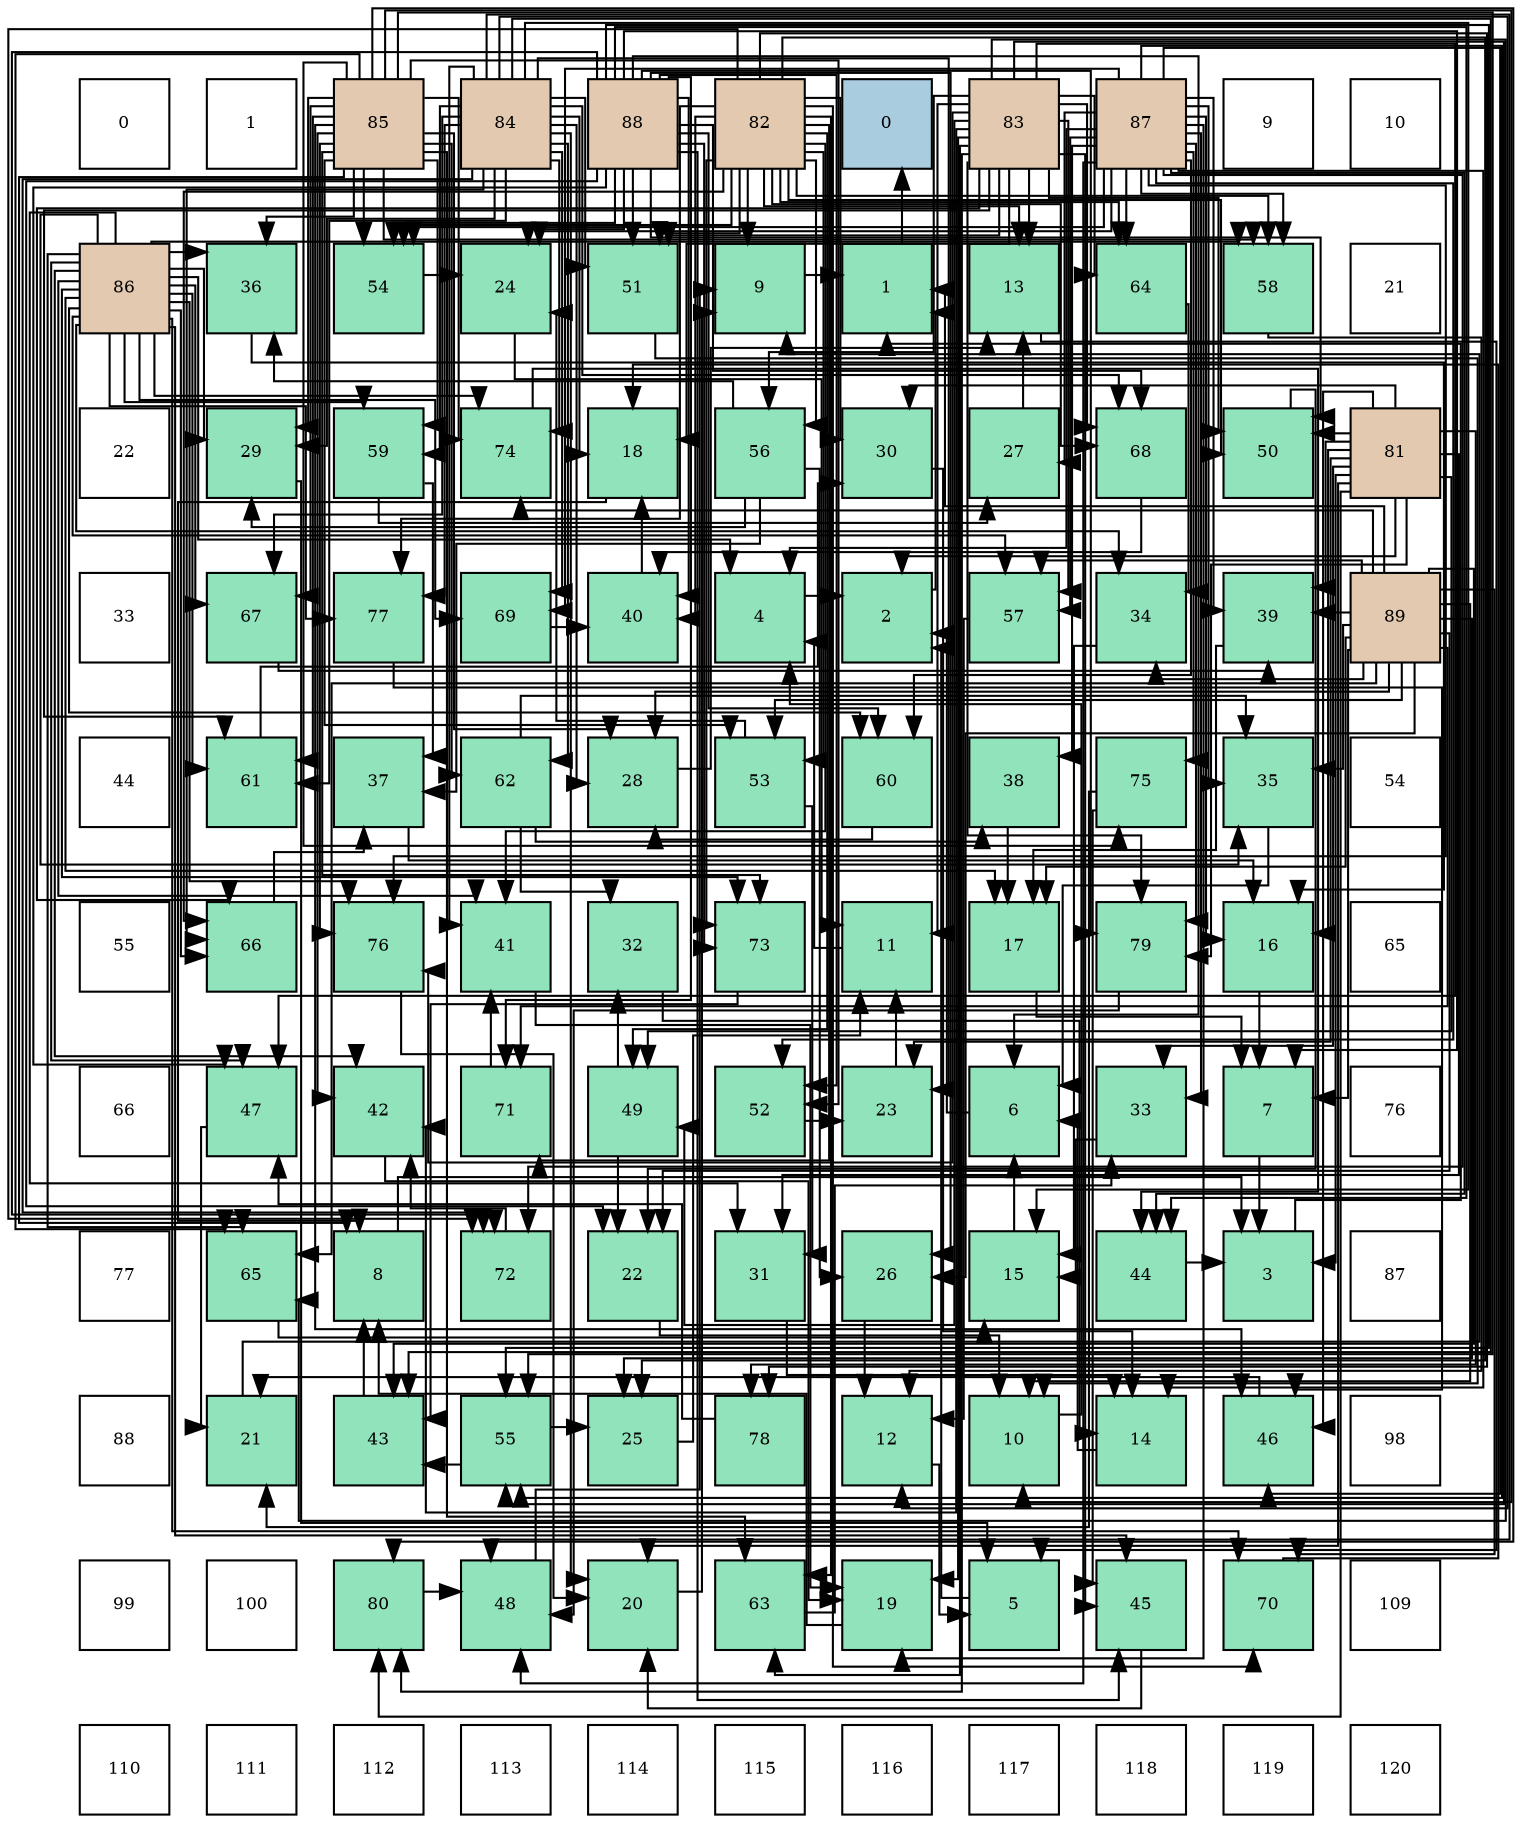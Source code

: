 digraph layout{
 rankdir=TB;
 splines=ortho;
 node [style=filled shape=square fixedsize=true width=0.6];
0[label="0", fontsize=8, fillcolor="#ffffff"];
1[label="1", fontsize=8, fillcolor="#ffffff"];
2[label="85", fontsize=8, fillcolor="#e3c9af"];
3[label="84", fontsize=8, fillcolor="#e3c9af"];
4[label="88", fontsize=8, fillcolor="#e3c9af"];
5[label="82", fontsize=8, fillcolor="#e3c9af"];
6[label="0", fontsize=8, fillcolor="#a9ccde"];
7[label="83", fontsize=8, fillcolor="#e3c9af"];
8[label="87", fontsize=8, fillcolor="#e3c9af"];
9[label="9", fontsize=8, fillcolor="#ffffff"];
10[label="10", fontsize=8, fillcolor="#ffffff"];
11[label="86", fontsize=8, fillcolor="#e3c9af"];
12[label="36", fontsize=8, fillcolor="#91e3bb"];
13[label="54", fontsize=8, fillcolor="#91e3bb"];
14[label="24", fontsize=8, fillcolor="#91e3bb"];
15[label="51", fontsize=8, fillcolor="#91e3bb"];
16[label="9", fontsize=8, fillcolor="#91e3bb"];
17[label="1", fontsize=8, fillcolor="#91e3bb"];
18[label="13", fontsize=8, fillcolor="#91e3bb"];
19[label="64", fontsize=8, fillcolor="#91e3bb"];
20[label="58", fontsize=8, fillcolor="#91e3bb"];
21[label="21", fontsize=8, fillcolor="#ffffff"];
22[label="22", fontsize=8, fillcolor="#ffffff"];
23[label="29", fontsize=8, fillcolor="#91e3bb"];
24[label="59", fontsize=8, fillcolor="#91e3bb"];
25[label="74", fontsize=8, fillcolor="#91e3bb"];
26[label="18", fontsize=8, fillcolor="#91e3bb"];
27[label="56", fontsize=8, fillcolor="#91e3bb"];
28[label="30", fontsize=8, fillcolor="#91e3bb"];
29[label="27", fontsize=8, fillcolor="#91e3bb"];
30[label="68", fontsize=8, fillcolor="#91e3bb"];
31[label="50", fontsize=8, fillcolor="#91e3bb"];
32[label="81", fontsize=8, fillcolor="#e3c9af"];
33[label="33", fontsize=8, fillcolor="#ffffff"];
34[label="67", fontsize=8, fillcolor="#91e3bb"];
35[label="77", fontsize=8, fillcolor="#91e3bb"];
36[label="69", fontsize=8, fillcolor="#91e3bb"];
37[label="40", fontsize=8, fillcolor="#91e3bb"];
38[label="4", fontsize=8, fillcolor="#91e3bb"];
39[label="2", fontsize=8, fillcolor="#91e3bb"];
40[label="57", fontsize=8, fillcolor="#91e3bb"];
41[label="34", fontsize=8, fillcolor="#91e3bb"];
42[label="39", fontsize=8, fillcolor="#91e3bb"];
43[label="89", fontsize=8, fillcolor="#e3c9af"];
44[label="44", fontsize=8, fillcolor="#ffffff"];
45[label="61", fontsize=8, fillcolor="#91e3bb"];
46[label="37", fontsize=8, fillcolor="#91e3bb"];
47[label="62", fontsize=8, fillcolor="#91e3bb"];
48[label="28", fontsize=8, fillcolor="#91e3bb"];
49[label="53", fontsize=8, fillcolor="#91e3bb"];
50[label="60", fontsize=8, fillcolor="#91e3bb"];
51[label="38", fontsize=8, fillcolor="#91e3bb"];
52[label="75", fontsize=8, fillcolor="#91e3bb"];
53[label="35", fontsize=8, fillcolor="#91e3bb"];
54[label="54", fontsize=8, fillcolor="#ffffff"];
55[label="55", fontsize=8, fillcolor="#ffffff"];
56[label="66", fontsize=8, fillcolor="#91e3bb"];
57[label="76", fontsize=8, fillcolor="#91e3bb"];
58[label="41", fontsize=8, fillcolor="#91e3bb"];
59[label="32", fontsize=8, fillcolor="#91e3bb"];
60[label="73", fontsize=8, fillcolor="#91e3bb"];
61[label="11", fontsize=8, fillcolor="#91e3bb"];
62[label="17", fontsize=8, fillcolor="#91e3bb"];
63[label="79", fontsize=8, fillcolor="#91e3bb"];
64[label="16", fontsize=8, fillcolor="#91e3bb"];
65[label="65", fontsize=8, fillcolor="#ffffff"];
66[label="66", fontsize=8, fillcolor="#ffffff"];
67[label="47", fontsize=8, fillcolor="#91e3bb"];
68[label="42", fontsize=8, fillcolor="#91e3bb"];
69[label="71", fontsize=8, fillcolor="#91e3bb"];
70[label="49", fontsize=8, fillcolor="#91e3bb"];
71[label="52", fontsize=8, fillcolor="#91e3bb"];
72[label="23", fontsize=8, fillcolor="#91e3bb"];
73[label="6", fontsize=8, fillcolor="#91e3bb"];
74[label="33", fontsize=8, fillcolor="#91e3bb"];
75[label="7", fontsize=8, fillcolor="#91e3bb"];
76[label="76", fontsize=8, fillcolor="#ffffff"];
77[label="77", fontsize=8, fillcolor="#ffffff"];
78[label="65", fontsize=8, fillcolor="#91e3bb"];
79[label="8", fontsize=8, fillcolor="#91e3bb"];
80[label="72", fontsize=8, fillcolor="#91e3bb"];
81[label="22", fontsize=8, fillcolor="#91e3bb"];
82[label="31", fontsize=8, fillcolor="#91e3bb"];
83[label="26", fontsize=8, fillcolor="#91e3bb"];
84[label="15", fontsize=8, fillcolor="#91e3bb"];
85[label="44", fontsize=8, fillcolor="#91e3bb"];
86[label="3", fontsize=8, fillcolor="#91e3bb"];
87[label="87", fontsize=8, fillcolor="#ffffff"];
88[label="88", fontsize=8, fillcolor="#ffffff"];
89[label="21", fontsize=8, fillcolor="#91e3bb"];
90[label="43", fontsize=8, fillcolor="#91e3bb"];
91[label="55", fontsize=8, fillcolor="#91e3bb"];
92[label="25", fontsize=8, fillcolor="#91e3bb"];
93[label="78", fontsize=8, fillcolor="#91e3bb"];
94[label="12", fontsize=8, fillcolor="#91e3bb"];
95[label="10", fontsize=8, fillcolor="#91e3bb"];
96[label="14", fontsize=8, fillcolor="#91e3bb"];
97[label="46", fontsize=8, fillcolor="#91e3bb"];
98[label="98", fontsize=8, fillcolor="#ffffff"];
99[label="99", fontsize=8, fillcolor="#ffffff"];
100[label="100", fontsize=8, fillcolor="#ffffff"];
101[label="80", fontsize=8, fillcolor="#91e3bb"];
102[label="48", fontsize=8, fillcolor="#91e3bb"];
103[label="20", fontsize=8, fillcolor="#91e3bb"];
104[label="63", fontsize=8, fillcolor="#91e3bb"];
105[label="19", fontsize=8, fillcolor="#91e3bb"];
106[label="5", fontsize=8, fillcolor="#91e3bb"];
107[label="45", fontsize=8, fillcolor="#91e3bb"];
108[label="70", fontsize=8, fillcolor="#91e3bb"];
109[label="109", fontsize=8, fillcolor="#ffffff"];
110[label="110", fontsize=8, fillcolor="#ffffff"];
111[label="111", fontsize=8, fillcolor="#ffffff"];
112[label="112", fontsize=8, fillcolor="#ffffff"];
113[label="113", fontsize=8, fillcolor="#ffffff"];
114[label="114", fontsize=8, fillcolor="#ffffff"];
115[label="115", fontsize=8, fillcolor="#ffffff"];
116[label="116", fontsize=8, fillcolor="#ffffff"];
117[label="117", fontsize=8, fillcolor="#ffffff"];
118[label="118", fontsize=8, fillcolor="#ffffff"];
119[label="119", fontsize=8, fillcolor="#ffffff"];
120[label="120", fontsize=8, fillcolor="#ffffff"];
edge [constraint=false, style=vis];17 -> 6;
39 -> 17;
86 -> 17;
38 -> 39;
106 -> 39;
73 -> 39;
75 -> 86;
79 -> 86;
16 -> 17;
95 -> 38;
61 -> 38;
94 -> 106;
18 -> 106;
96 -> 73;
84 -> 73;
64 -> 75;
62 -> 75;
26 -> 79;
105 -> 79;
103 -> 16;
89 -> 16;
81 -> 95;
72 -> 61;
14 -> 61;
92 -> 61;
83 -> 94;
29 -> 18;
48 -> 18;
23 -> 106;
28 -> 96;
82 -> 96;
59 -> 96;
74 -> 84;
41 -> 84;
53 -> 73;
12 -> 64;
46 -> 64;
51 -> 62;
42 -> 62;
37 -> 26;
58 -> 105;
68 -> 105;
90 -> 79;
85 -> 86;
107 -> 103;
97 -> 89;
67 -> 89;
102 -> 16;
70 -> 81;
70 -> 59;
31 -> 81;
15 -> 95;
71 -> 72;
49 -> 14;
49 -> 82;
13 -> 14;
91 -> 92;
91 -> 90;
27 -> 83;
27 -> 23;
27 -> 12;
27 -> 46;
40 -> 94;
20 -> 94;
24 -> 29;
24 -> 46;
50 -> 48;
45 -> 28;
47 -> 59;
47 -> 53;
47 -> 51;
104 -> 74;
19 -> 41;
78 -> 84;
56 -> 46;
34 -> 42;
30 -> 37;
36 -> 37;
108 -> 26;
69 -> 58;
80 -> 68;
60 -> 90;
25 -> 85;
52 -> 89;
52 -> 107;
57 -> 103;
35 -> 97;
93 -> 67;
63 -> 102;
101 -> 102;
32 -> 39;
32 -> 86;
32 -> 64;
32 -> 103;
32 -> 72;
32 -> 28;
32 -> 82;
32 -> 74;
32 -> 42;
32 -> 97;
32 -> 70;
32 -> 31;
32 -> 93;
32 -> 63;
32 -> 101;
5 -> 16;
5 -> 18;
5 -> 92;
5 -> 28;
5 -> 37;
5 -> 58;
5 -> 70;
5 -> 31;
5 -> 15;
5 -> 49;
5 -> 13;
5 -> 27;
5 -> 20;
5 -> 104;
5 -> 19;
5 -> 56;
5 -> 30;
5 -> 108;
5 -> 69;
5 -> 80;
5 -> 60;
5 -> 35;
5 -> 93;
7 -> 61;
7 -> 18;
7 -> 26;
7 -> 105;
7 -> 68;
7 -> 107;
7 -> 67;
7 -> 70;
7 -> 31;
7 -> 15;
7 -> 91;
7 -> 27;
7 -> 40;
7 -> 45;
7 -> 104;
7 -> 19;
7 -> 78;
7 -> 56;
7 -> 30;
7 -> 57;
7 -> 63;
7 -> 101;
3 -> 94;
3 -> 84;
3 -> 26;
3 -> 103;
3 -> 72;
3 -> 48;
3 -> 23;
3 -> 58;
3 -> 90;
3 -> 102;
3 -> 15;
3 -> 24;
3 -> 45;
3 -> 47;
3 -> 56;
3 -> 34;
3 -> 30;
3 -> 36;
3 -> 80;
3 -> 25;
3 -> 35;
2 -> 79;
2 -> 95;
2 -> 48;
2 -> 23;
2 -> 12;
2 -> 68;
2 -> 97;
2 -> 71;
2 -> 49;
2 -> 13;
2 -> 91;
2 -> 20;
2 -> 24;
2 -> 45;
2 -> 47;
2 -> 104;
2 -> 78;
2 -> 34;
2 -> 60;
2 -> 25;
2 -> 52;
2 -> 57;
2 -> 101;
11 -> 38;
11 -> 62;
11 -> 23;
11 -> 82;
11 -> 41;
11 -> 53;
11 -> 12;
11 -> 58;
11 -> 68;
11 -> 107;
11 -> 67;
11 -> 40;
11 -> 20;
11 -> 24;
11 -> 50;
11 -> 45;
11 -> 78;
11 -> 56;
11 -> 34;
11 -> 36;
11 -> 108;
11 -> 60;
11 -> 25;
11 -> 57;
11 -> 35;
8 -> 38;
8 -> 96;
8 -> 64;
8 -> 105;
8 -> 14;
8 -> 29;
8 -> 74;
8 -> 53;
8 -> 51;
8 -> 42;
8 -> 85;
8 -> 97;
8 -> 102;
8 -> 71;
8 -> 13;
8 -> 91;
8 -> 40;
8 -> 20;
8 -> 50;
8 -> 19;
8 -> 36;
8 -> 80;
8 -> 52;
8 -> 57;
8 -> 63;
4 -> 73;
4 -> 75;
4 -> 81;
4 -> 14;
4 -> 83;
4 -> 37;
4 -> 85;
4 -> 107;
4 -> 67;
4 -> 31;
4 -> 15;
4 -> 71;
4 -> 13;
4 -> 91;
4 -> 50;
4 -> 30;
4 -> 69;
4 -> 80;
4 -> 60;
4 -> 63;
43 -> 17;
43 -> 75;
43 -> 95;
43 -> 62;
43 -> 81;
43 -> 92;
43 -> 83;
43 -> 48;
43 -> 41;
43 -> 53;
43 -> 42;
43 -> 90;
43 -> 49;
43 -> 40;
43 -> 78;
43 -> 108;
43 -> 69;
43 -> 25;
edge [constraint=true, style=invis];
0 -> 11 -> 22 -> 33 -> 44 -> 55 -> 66 -> 77 -> 88 -> 99 -> 110;
1 -> 12 -> 23 -> 34 -> 45 -> 56 -> 67 -> 78 -> 89 -> 100 -> 111;
2 -> 13 -> 24 -> 35 -> 46 -> 57 -> 68 -> 79 -> 90 -> 101 -> 112;
3 -> 14 -> 25 -> 36 -> 47 -> 58 -> 69 -> 80 -> 91 -> 102 -> 113;
4 -> 15 -> 26 -> 37 -> 48 -> 59 -> 70 -> 81 -> 92 -> 103 -> 114;
5 -> 16 -> 27 -> 38 -> 49 -> 60 -> 71 -> 82 -> 93 -> 104 -> 115;
6 -> 17 -> 28 -> 39 -> 50 -> 61 -> 72 -> 83 -> 94 -> 105 -> 116;
7 -> 18 -> 29 -> 40 -> 51 -> 62 -> 73 -> 84 -> 95 -> 106 -> 117;
8 -> 19 -> 30 -> 41 -> 52 -> 63 -> 74 -> 85 -> 96 -> 107 -> 118;
9 -> 20 -> 31 -> 42 -> 53 -> 64 -> 75 -> 86 -> 97 -> 108 -> 119;
10 -> 21 -> 32 -> 43 -> 54 -> 65 -> 76 -> 87 -> 98 -> 109 -> 120;
rank = same {0 -> 1 -> 2 -> 3 -> 4 -> 5 -> 6 -> 7 -> 8 -> 9 -> 10};
rank = same {11 -> 12 -> 13 -> 14 -> 15 -> 16 -> 17 -> 18 -> 19 -> 20 -> 21};
rank = same {22 -> 23 -> 24 -> 25 -> 26 -> 27 -> 28 -> 29 -> 30 -> 31 -> 32};
rank = same {33 -> 34 -> 35 -> 36 -> 37 -> 38 -> 39 -> 40 -> 41 -> 42 -> 43};
rank = same {44 -> 45 -> 46 -> 47 -> 48 -> 49 -> 50 -> 51 -> 52 -> 53 -> 54};
rank = same {55 -> 56 -> 57 -> 58 -> 59 -> 60 -> 61 -> 62 -> 63 -> 64 -> 65};
rank = same {66 -> 67 -> 68 -> 69 -> 70 -> 71 -> 72 -> 73 -> 74 -> 75 -> 76};
rank = same {77 -> 78 -> 79 -> 80 -> 81 -> 82 -> 83 -> 84 -> 85 -> 86 -> 87};
rank = same {88 -> 89 -> 90 -> 91 -> 92 -> 93 -> 94 -> 95 -> 96 -> 97 -> 98};
rank = same {99 -> 100 -> 101 -> 102 -> 103 -> 104 -> 105 -> 106 -> 107 -> 108 -> 109};
rank = same {110 -> 111 -> 112 -> 113 -> 114 -> 115 -> 116 -> 117 -> 118 -> 119 -> 120};
}